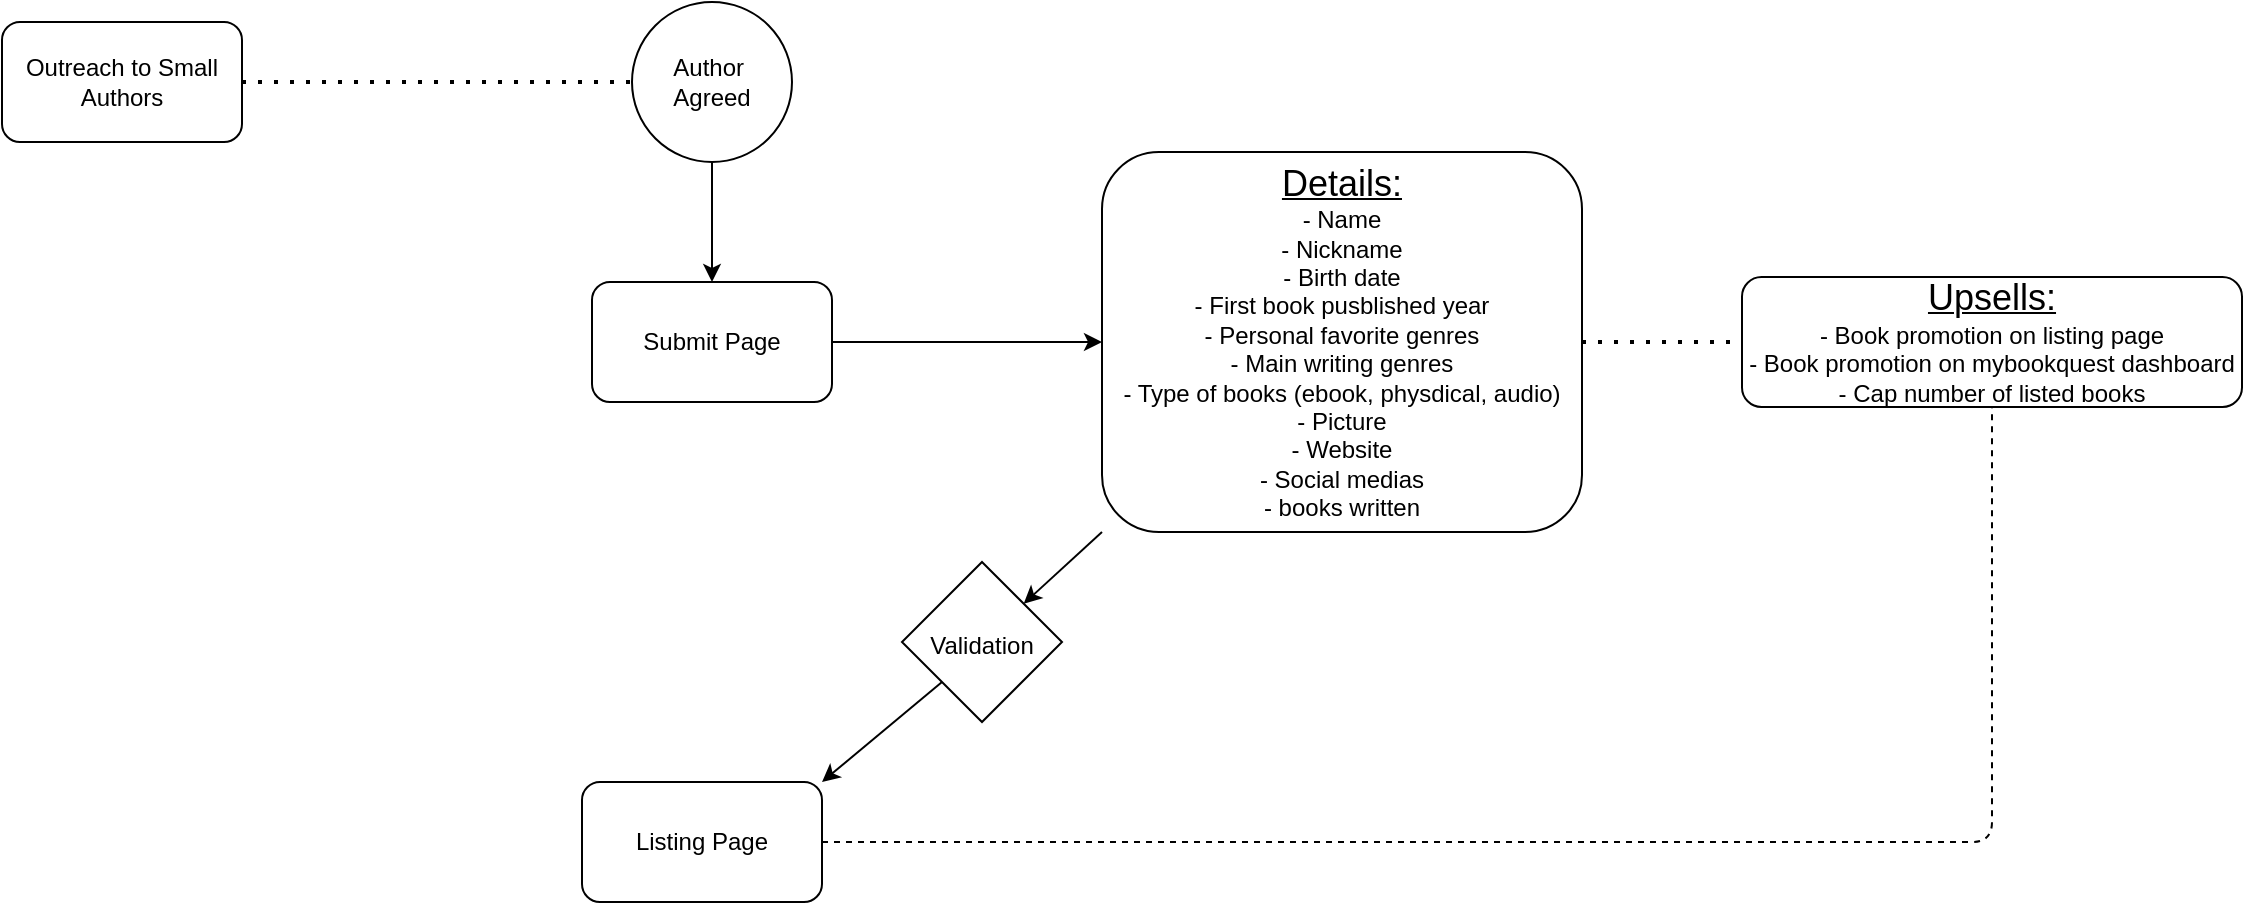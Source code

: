 <mxfile>
    <diagram id="Dee3y4dlVargJUuir4OW" name="Page-1">
        <mxGraphModel dx="1290" dy="571" grid="1" gridSize="10" guides="1" tooltips="1" connect="1" arrows="1" fold="1" page="1" pageScale="1" pageWidth="850" pageHeight="1100" math="0" shadow="0">
            <root>
                <mxCell id="0"/>
                <mxCell id="1" parent="0"/>
                <mxCell id="3" value="Outreach to Small Authors" style="rounded=1;whiteSpace=wrap;html=1;" vertex="1" parent="1">
                    <mxGeometry x="70" y="60" width="120" height="60" as="geometry"/>
                </mxCell>
                <mxCell id="10" value="" style="edgeStyle=none;html=1;" edge="1" parent="1" source="6" target="9">
                    <mxGeometry relative="1" as="geometry"/>
                </mxCell>
                <mxCell id="6" value="Author&amp;nbsp;&lt;br&gt;Agreed" style="ellipse;whiteSpace=wrap;html=1;rounded=1;" vertex="1" parent="1">
                    <mxGeometry x="385" y="50" width="80" height="80" as="geometry"/>
                </mxCell>
                <mxCell id="8" value="" style="endArrow=none;dashed=1;html=1;dashPattern=1 3;strokeWidth=2;exitX=1;exitY=0.5;exitDx=0;exitDy=0;entryX=0;entryY=0.5;entryDx=0;entryDy=0;" edge="1" parent="1" source="3" target="6">
                    <mxGeometry width="50" height="50" relative="1" as="geometry">
                        <mxPoint x="200" y="130" as="sourcePoint"/>
                        <mxPoint x="250" y="80" as="targetPoint"/>
                    </mxGeometry>
                </mxCell>
                <mxCell id="12" value="" style="edgeStyle=none;html=1;" edge="1" parent="1" source="9" target="11">
                    <mxGeometry relative="1" as="geometry"/>
                </mxCell>
                <mxCell id="9" value="Submit Page" style="whiteSpace=wrap;html=1;rounded=1;" vertex="1" parent="1">
                    <mxGeometry x="365" y="190" width="120" height="60" as="geometry"/>
                </mxCell>
                <mxCell id="20" style="edgeStyle=none;html=1;exitX=0;exitY=1;exitDx=0;exitDy=0;fontSize=12;" edge="1" parent="1" source="11" target="19">
                    <mxGeometry relative="1" as="geometry"/>
                </mxCell>
                <mxCell id="11" value="&lt;u&gt;&lt;font style=&quot;font-size: 18px;&quot;&gt;Details:&lt;br&gt;&lt;/font&gt;&lt;/u&gt;- Name&lt;br&gt;- Nickname&lt;br&gt;- Birth date&lt;br&gt;- First book pusblished year&lt;br&gt;- Personal favorite genres&lt;br&gt;- Main writing genres&lt;br&gt;- Type of books (ebook, physdical, audio)&lt;br&gt;- Picture&lt;br&gt;- Website&lt;br&gt;- Social medias&lt;br&gt;- books written" style="whiteSpace=wrap;html=1;rounded=1;" vertex="1" parent="1">
                    <mxGeometry x="620" y="125" width="240" height="190" as="geometry"/>
                </mxCell>
                <mxCell id="13" value="&lt;u&gt;&lt;font style=&quot;font-size: 18px;&quot;&gt;Upsells:&lt;br&gt;&lt;/font&gt;&lt;/u&gt;- Book promotion on listing page&lt;br&gt;- Book promotion on mybookquest dashboard&lt;br&gt;- Cap number of listed books" style="whiteSpace=wrap;html=1;rounded=1;" vertex="1" parent="1">
                    <mxGeometry x="940" y="187.5" width="250" height="65" as="geometry"/>
                </mxCell>
                <mxCell id="15" value="" style="endArrow=none;dashed=1;html=1;dashPattern=1 3;strokeWidth=2;fontSize=18;entryX=0;entryY=0.5;entryDx=0;entryDy=0;exitX=1;exitY=0.5;exitDx=0;exitDy=0;" edge="1" parent="1" source="11" target="13">
                    <mxGeometry width="50" height="50" relative="1" as="geometry">
                        <mxPoint x="860" y="230" as="sourcePoint"/>
                        <mxPoint x="910" y="180" as="targetPoint"/>
                    </mxGeometry>
                </mxCell>
                <mxCell id="16" value="Listing Page" style="whiteSpace=wrap;html=1;rounded=1;" vertex="1" parent="1">
                    <mxGeometry x="360" y="440" width="120" height="60" as="geometry"/>
                </mxCell>
                <mxCell id="18" value="" style="endArrow=none;dashed=1;html=1;fontSize=18;exitX=1;exitY=0.5;exitDx=0;exitDy=0;entryX=0.5;entryY=1;entryDx=0;entryDy=0;" edge="1" parent="1" source="16" target="13">
                    <mxGeometry width="50" height="50" relative="1" as="geometry">
                        <mxPoint x="520" y="430" as="sourcePoint"/>
                        <mxPoint x="570" y="380" as="targetPoint"/>
                        <Array as="points">
                            <mxPoint x="1065" y="470"/>
                        </Array>
                    </mxGeometry>
                </mxCell>
                <mxCell id="21" style="edgeStyle=none;html=1;exitX=0;exitY=1;exitDx=0;exitDy=0;entryX=1;entryY=0;entryDx=0;entryDy=0;fontSize=12;" edge="1" parent="1" source="19" target="16">
                    <mxGeometry relative="1" as="geometry"/>
                </mxCell>
                <mxCell id="19" value="&lt;font style=&quot;font-size: 12px;&quot;&gt;Validation&lt;/font&gt;" style="rhombus;whiteSpace=wrap;html=1;fontSize=18;" vertex="1" parent="1">
                    <mxGeometry x="520" y="330" width="80" height="80" as="geometry"/>
                </mxCell>
            </root>
        </mxGraphModel>
    </diagram>
</mxfile>